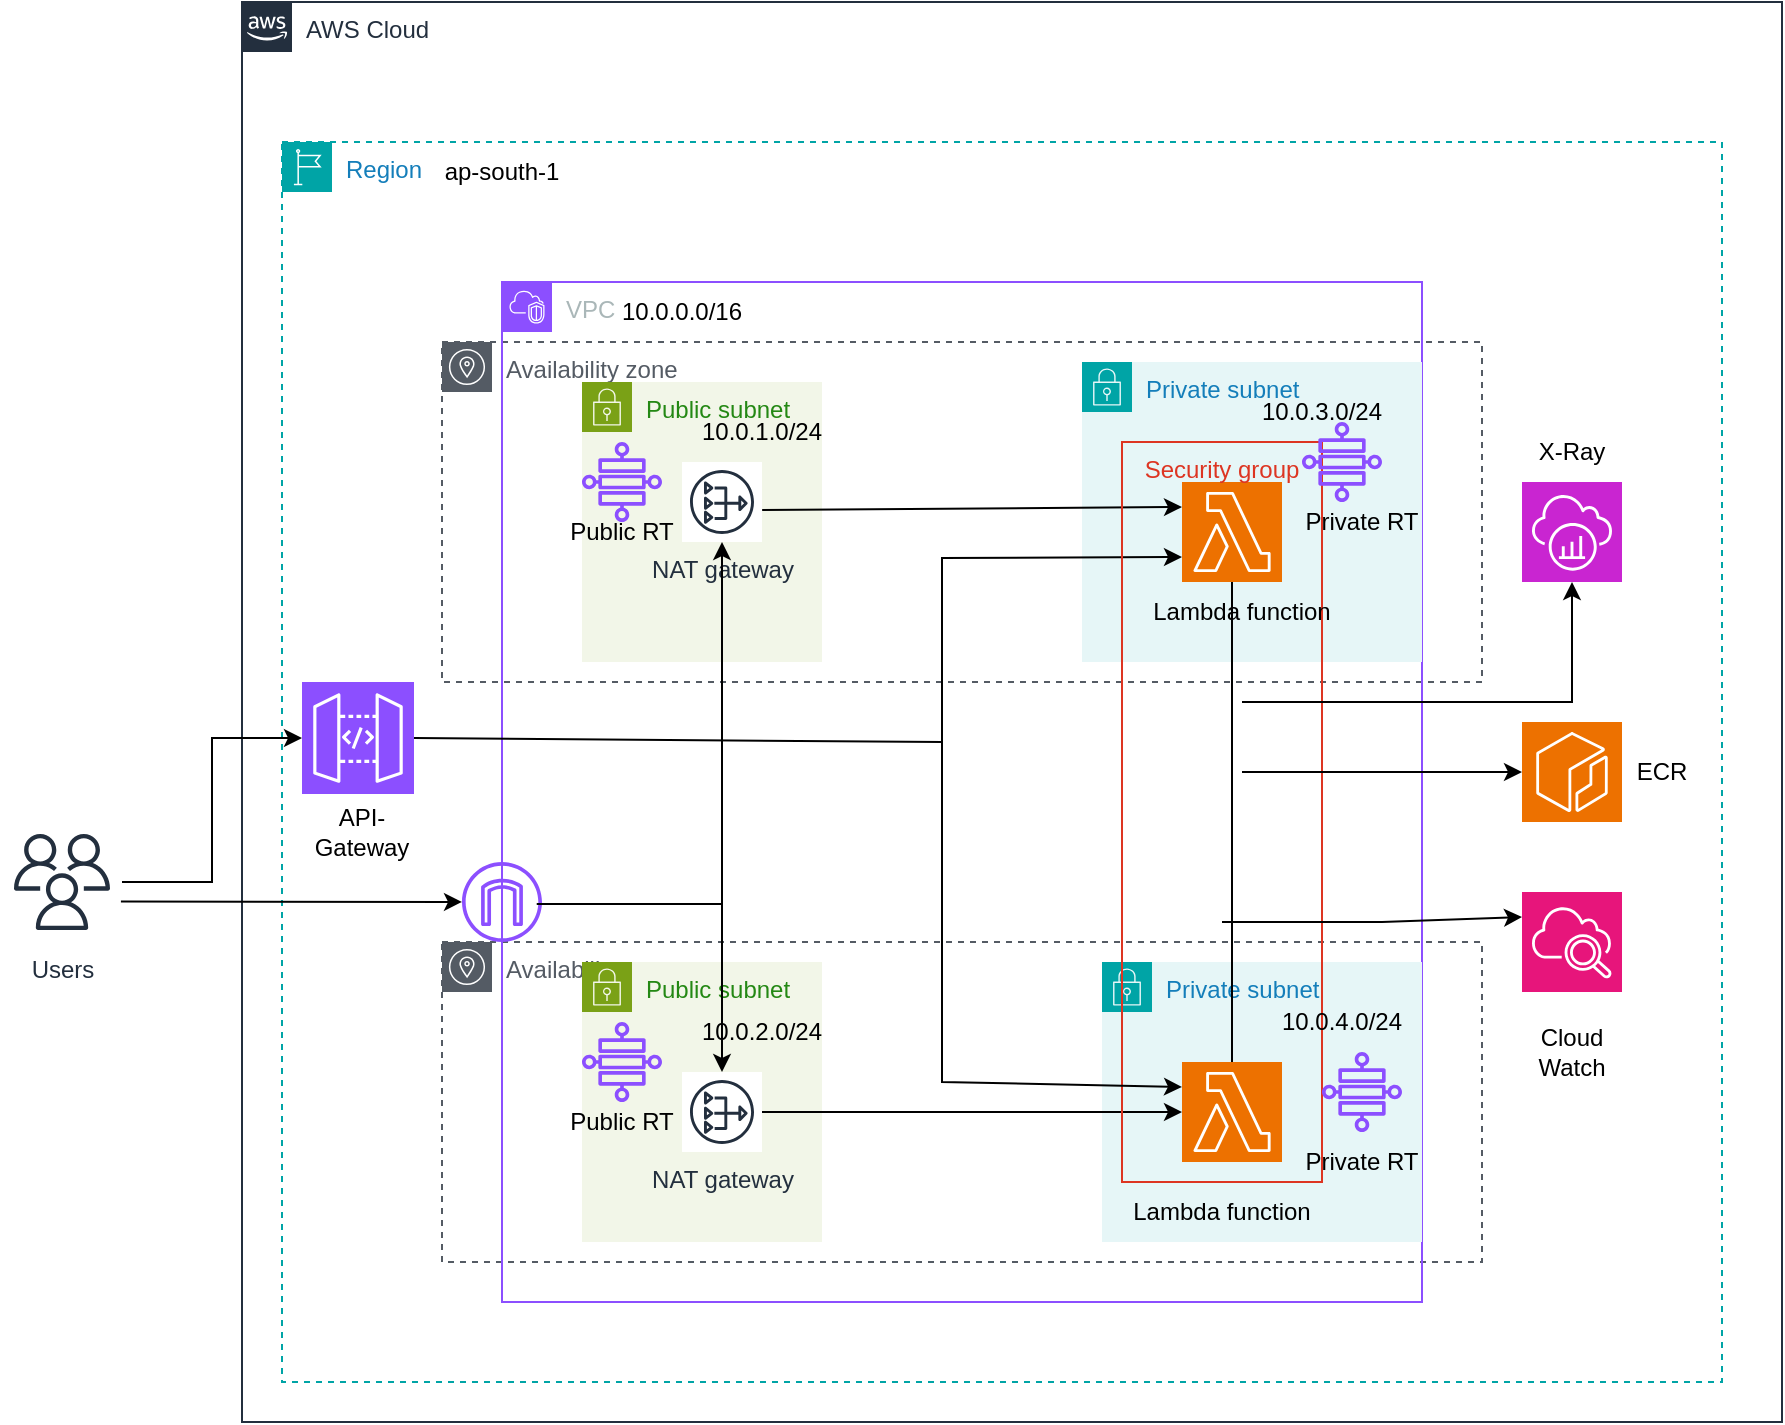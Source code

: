 <mxfile version="27.1.4">
  <diagram name="Page-1" id="jfAhbyX2eOp63YRSnzl9">
    <mxGraphModel dx="1759" dy="398" grid="1" gridSize="10" guides="1" tooltips="1" connect="1" arrows="1" fold="1" page="1" pageScale="1" pageWidth="850" pageHeight="1100" math="0" shadow="0">
      <root>
        <mxCell id="0" />
        <mxCell id="1" parent="0" />
        <mxCell id="ALRQXiXXtii0tYJGCcoE-1" value="AWS Cloud" style="points=[[0,0],[0.25,0],[0.5,0],[0.75,0],[1,0],[1,0.25],[1,0.5],[1,0.75],[1,1],[0.75,1],[0.5,1],[0.25,1],[0,1],[0,0.75],[0,0.5],[0,0.25]];outlineConnect=0;gradientColor=none;html=1;whiteSpace=wrap;fontSize=12;fontStyle=0;container=1;pointerEvents=0;collapsible=0;recursiveResize=0;shape=mxgraph.aws4.group;grIcon=mxgraph.aws4.group_aws_cloud_alt;strokeColor=#232F3E;fillColor=none;verticalAlign=top;align=left;spacingLeft=30;fontColor=#232F3E;dashed=0;" parent="1" vertex="1">
          <mxGeometry x="30" y="110" width="770" height="710" as="geometry" />
        </mxCell>
        <mxCell id="ALRQXiXXtii0tYJGCcoE-2" value="Region" style="points=[[0,0],[0.25,0],[0.5,0],[0.75,0],[1,0],[1,0.25],[1,0.5],[1,0.75],[1,1],[0.75,1],[0.5,1],[0.25,1],[0,1],[0,0.75],[0,0.5],[0,0.25]];outlineConnect=0;gradientColor=none;html=1;whiteSpace=wrap;fontSize=12;fontStyle=0;container=1;pointerEvents=0;collapsible=0;recursiveResize=0;shape=mxgraph.aws4.group;grIcon=mxgraph.aws4.group_region;strokeColor=#00A4A6;fillColor=none;verticalAlign=top;align=left;spacingLeft=30;fontColor=#147EBA;dashed=1;" parent="1" vertex="1">
          <mxGeometry x="50" y="180" width="720" height="620" as="geometry" />
        </mxCell>
        <mxCell id="ALRQXiXXtii0tYJGCcoE-4" value="Availability zone" style="sketch=0;outlineConnect=0;gradientColor=none;html=1;whiteSpace=wrap;fontSize=12;fontStyle=0;shape=mxgraph.aws4.group;grIcon=mxgraph.aws4.group_availability_zone;strokeColor=#545B64;fillColor=none;verticalAlign=top;align=left;spacingLeft=30;fontColor=#545B64;dashed=1;" parent="ALRQXiXXtii0tYJGCcoE-2" vertex="1">
          <mxGeometry x="80" y="100" width="520" height="170" as="geometry" />
        </mxCell>
        <mxCell id="ALRQXiXXtii0tYJGCcoE-5" value="Availability zone" style="sketch=0;outlineConnect=0;gradientColor=none;html=1;whiteSpace=wrap;fontSize=12;fontStyle=0;shape=mxgraph.aws4.group;grIcon=mxgraph.aws4.group_availability_zone;strokeColor=#545B64;fillColor=none;verticalAlign=top;align=left;spacingLeft=30;fontColor=#545B64;dashed=1;" parent="ALRQXiXXtii0tYJGCcoE-2" vertex="1">
          <mxGeometry x="80" y="400" width="520" height="160" as="geometry" />
        </mxCell>
        <mxCell id="ALRQXiXXtii0tYJGCcoE-6" value="VPC" style="points=[[0,0],[0.25,0],[0.5,0],[0.75,0],[1,0],[1,0.25],[1,0.5],[1,0.75],[1,1],[0.75,1],[0.5,1],[0.25,1],[0,1],[0,0.75],[0,0.5],[0,0.25]];outlineConnect=0;gradientColor=none;html=1;whiteSpace=wrap;fontSize=12;fontStyle=0;container=1;pointerEvents=0;collapsible=0;recursiveResize=0;shape=mxgraph.aws4.group;grIcon=mxgraph.aws4.group_vpc2;strokeColor=#8C4FFF;fillColor=none;verticalAlign=top;align=left;spacingLeft=30;fontColor=#AAB7B8;dashed=0;" parent="ALRQXiXXtii0tYJGCcoE-2" vertex="1">
          <mxGeometry x="110" y="70" width="460" height="510" as="geometry" />
        </mxCell>
        <mxCell id="ALRQXiXXtii0tYJGCcoE-7" value="Public subnet" style="points=[[0,0],[0.25,0],[0.5,0],[0.75,0],[1,0],[1,0.25],[1,0.5],[1,0.75],[1,1],[0.75,1],[0.5,1],[0.25,1],[0,1],[0,0.75],[0,0.5],[0,0.25]];outlineConnect=0;gradientColor=none;html=1;whiteSpace=wrap;fontSize=12;fontStyle=0;container=1;pointerEvents=0;collapsible=0;recursiveResize=0;shape=mxgraph.aws4.group;grIcon=mxgraph.aws4.group_security_group;grStroke=0;strokeColor=#7AA116;fillColor=#F2F6E8;verticalAlign=top;align=left;spacingLeft=30;fontColor=#248814;dashed=0;" parent="ALRQXiXXtii0tYJGCcoE-6" vertex="1">
          <mxGeometry x="40" y="50" width="120" height="140" as="geometry" />
        </mxCell>
        <mxCell id="7x4J9mubVPRzAdWNJUIi-34" value="" style="sketch=0;outlineConnect=0;fontColor=#232F3E;gradientColor=none;fillColor=#8C4FFF;strokeColor=none;dashed=0;verticalLabelPosition=bottom;verticalAlign=top;align=center;html=1;fontSize=12;fontStyle=0;aspect=fixed;pointerEvents=1;shape=mxgraph.aws4.cloud_wan_transit_gateway_route_table_attachment;" vertex="1" parent="ALRQXiXXtii0tYJGCcoE-7">
          <mxGeometry y="30" width="40" height="40" as="geometry" />
        </mxCell>
        <mxCell id="ALRQXiXXtii0tYJGCcoE-8" value="Public subnet" style="points=[[0,0],[0.25,0],[0.5,0],[0.75,0],[1,0],[1,0.25],[1,0.5],[1,0.75],[1,1],[0.75,1],[0.5,1],[0.25,1],[0,1],[0,0.75],[0,0.5],[0,0.25]];outlineConnect=0;gradientColor=none;html=1;whiteSpace=wrap;fontSize=12;fontStyle=0;container=1;pointerEvents=0;collapsible=0;recursiveResize=0;shape=mxgraph.aws4.group;grIcon=mxgraph.aws4.group_security_group;grStroke=0;strokeColor=#7AA116;fillColor=#F2F6E8;verticalAlign=top;align=left;spacingLeft=30;fontColor=#248814;dashed=0;" parent="ALRQXiXXtii0tYJGCcoE-6" vertex="1">
          <mxGeometry x="40" y="340" width="120" height="140" as="geometry" />
        </mxCell>
        <mxCell id="ALRQXiXXtii0tYJGCcoE-9" value="Private subnet" style="points=[[0,0],[0.25,0],[0.5,0],[0.75,0],[1,0],[1,0.25],[1,0.5],[1,0.75],[1,1],[0.75,1],[0.5,1],[0.25,1],[0,1],[0,0.75],[0,0.5],[0,0.25]];outlineConnect=0;gradientColor=none;html=1;whiteSpace=wrap;fontSize=12;fontStyle=0;container=1;pointerEvents=0;collapsible=0;recursiveResize=0;shape=mxgraph.aws4.group;grIcon=mxgraph.aws4.group_security_group;grStroke=0;strokeColor=#00A4A6;fillColor=#E6F6F7;verticalAlign=top;align=left;spacingLeft=30;fontColor=#147EBA;dashed=0;" parent="ALRQXiXXtii0tYJGCcoE-6" vertex="1">
          <mxGeometry x="290" y="40" width="170" height="150" as="geometry" />
        </mxCell>
        <mxCell id="7x4J9mubVPRzAdWNJUIi-46" value="Private RT" style="text;html=1;align=center;verticalAlign=middle;whiteSpace=wrap;rounded=0;" vertex="1" parent="ALRQXiXXtii0tYJGCcoE-9">
          <mxGeometry x="110" y="65" width="60" height="30" as="geometry" />
        </mxCell>
        <mxCell id="ALRQXiXXtii0tYJGCcoE-10" value="Private subnet" style="points=[[0,0],[0.25,0],[0.5,0],[0.75,0],[1,0],[1,0.25],[1,0.5],[1,0.75],[1,1],[0.75,1],[0.5,1],[0.25,1],[0,1],[0,0.75],[0,0.5],[0,0.25]];outlineConnect=0;gradientColor=none;html=1;whiteSpace=wrap;fontSize=12;fontStyle=0;container=1;pointerEvents=0;collapsible=0;recursiveResize=0;shape=mxgraph.aws4.group;grIcon=mxgraph.aws4.group_security_group;grStroke=0;strokeColor=#00A4A6;fillColor=#E6F6F7;verticalAlign=top;align=left;spacingLeft=30;fontColor=#147EBA;dashed=0;" parent="ALRQXiXXtii0tYJGCcoE-6" vertex="1">
          <mxGeometry x="300" y="340" width="160" height="140" as="geometry" />
        </mxCell>
        <mxCell id="7x4J9mubVPRzAdWNJUIi-45" value="Private RT" style="text;html=1;align=center;verticalAlign=middle;whiteSpace=wrap;rounded=0;" vertex="1" parent="ALRQXiXXtii0tYJGCcoE-10">
          <mxGeometry x="100" y="85" width="60" height="30" as="geometry" />
        </mxCell>
        <mxCell id="7x4J9mubVPRzAdWNJUIi-28" value="10.0.0.0/16" style="text;html=1;align=center;verticalAlign=middle;whiteSpace=wrap;rounded=0;" vertex="1" parent="ALRQXiXXtii0tYJGCcoE-6">
          <mxGeometry x="60" width="60" height="30" as="geometry" />
        </mxCell>
        <mxCell id="7x4J9mubVPRzAdWNJUIi-1" value="" style="sketch=0;points=[[0,0,0],[0.25,0,0],[0.5,0,0],[0.75,0,0],[1,0,0],[0,1,0],[0.25,1,0],[0.5,1,0],[0.75,1,0],[1,1,0],[0,0.25,0],[0,0.5,0],[0,0.75,0],[1,0.25,0],[1,0.5,0],[1,0.75,0]];outlineConnect=0;fontColor=#232F3E;fillColor=#8C4FFF;strokeColor=#ffffff;dashed=0;verticalLabelPosition=bottom;verticalAlign=top;align=center;html=1;fontSize=12;fontStyle=0;aspect=fixed;shape=mxgraph.aws4.resourceIcon;resIcon=mxgraph.aws4.api_gateway;" vertex="1" parent="ALRQXiXXtii0tYJGCcoE-2">
          <mxGeometry x="10" y="270" width="56" height="56" as="geometry" />
        </mxCell>
        <mxCell id="7x4J9mubVPRzAdWNJUIi-2" value="" style="sketch=0;outlineConnect=0;fontColor=#232F3E;gradientColor=none;fillColor=#8C4FFF;strokeColor=none;dashed=0;verticalLabelPosition=bottom;verticalAlign=top;align=center;html=1;fontSize=12;fontStyle=0;aspect=fixed;pointerEvents=1;shape=mxgraph.aws4.internet_gateway;" vertex="1" parent="ALRQXiXXtii0tYJGCcoE-2">
          <mxGeometry x="90" y="360" width="40" height="40" as="geometry" />
        </mxCell>
        <mxCell id="7x4J9mubVPRzAdWNJUIi-4" value="NAT gateway" style="sketch=0;outlineConnect=0;fontColor=#232F3E;gradientColor=none;strokeColor=#232F3E;fillColor=#ffffff;dashed=0;verticalLabelPosition=bottom;verticalAlign=top;align=center;html=1;fontSize=12;fontStyle=0;aspect=fixed;shape=mxgraph.aws4.resourceIcon;resIcon=mxgraph.aws4.nat_gateway;" vertex="1" parent="ALRQXiXXtii0tYJGCcoE-2">
          <mxGeometry x="200" y="160" width="40" height="40" as="geometry" />
        </mxCell>
        <mxCell id="7x4J9mubVPRzAdWNJUIi-6" value="" style="sketch=0;points=[[0,0,0],[0.25,0,0],[0.5,0,0],[0.75,0,0],[1,0,0],[0,1,0],[0.25,1,0],[0.5,1,0],[0.75,1,0],[1,1,0],[0,0.25,0],[0,0.5,0],[0,0.75,0],[1,0.25,0],[1,0.5,0],[1,0.75,0]];outlineConnect=0;fontColor=#232F3E;fillColor=#ED7100;strokeColor=#ffffff;dashed=0;verticalLabelPosition=bottom;verticalAlign=top;align=center;html=1;fontSize=12;fontStyle=0;aspect=fixed;shape=mxgraph.aws4.resourceIcon;resIcon=mxgraph.aws4.lambda;" vertex="1" parent="ALRQXiXXtii0tYJGCcoE-2">
          <mxGeometry x="450" y="170" width="50" height="50" as="geometry" />
        </mxCell>
        <mxCell id="7x4J9mubVPRzAdWNJUIi-8" value="" style="sketch=0;points=[[0,0,0],[0.25,0,0],[0.5,0,0],[0.75,0,0],[1,0,0],[0,1,0],[0.25,1,0],[0.5,1,0],[0.75,1,0],[1,1,0],[0,0.25,0],[0,0.5,0],[0,0.75,0],[1,0.25,0],[1,0.5,0],[1,0.75,0]];outlineConnect=0;fontColor=#232F3E;fillColor=#ED7100;strokeColor=#ffffff;dashed=0;verticalLabelPosition=bottom;verticalAlign=top;align=center;html=1;fontSize=12;fontStyle=0;aspect=fixed;shape=mxgraph.aws4.resourceIcon;resIcon=mxgraph.aws4.ecr;" vertex="1" parent="ALRQXiXXtii0tYJGCcoE-2">
          <mxGeometry x="620" y="290" width="50" height="50" as="geometry" />
        </mxCell>
        <mxCell id="7x4J9mubVPRzAdWNJUIi-9" value="" style="sketch=0;points=[[0,0,0],[0.25,0,0],[0.5,0,0],[0.75,0,0],[1,0,0],[0,1,0],[0.25,1,0],[0.5,1,0],[0.75,1,0],[1,1,0],[0,0.25,0],[0,0.5,0],[0,0.75,0],[1,0.25,0],[1,0.5,0],[1,0.75,0]];points=[[0,0,0],[0.25,0,0],[0.5,0,0],[0.75,0,0],[1,0,0],[0,1,0],[0.25,1,0],[0.5,1,0],[0.75,1,0],[1,1,0],[0,0.25,0],[0,0.5,0],[0,0.75,0],[1,0.25,0],[1,0.5,0],[1,0.75,0]];outlineConnect=0;fontColor=#232F3E;fillColor=#E7157B;strokeColor=#ffffff;dashed=0;verticalLabelPosition=bottom;verticalAlign=top;align=center;html=1;fontSize=12;fontStyle=0;aspect=fixed;shape=mxgraph.aws4.resourceIcon;resIcon=mxgraph.aws4.cloudwatch_2;" vertex="1" parent="ALRQXiXXtii0tYJGCcoE-2">
          <mxGeometry x="620" y="375" width="50" height="50" as="geometry" />
        </mxCell>
        <mxCell id="7x4J9mubVPRzAdWNJUIi-10" value="" style="sketch=0;points=[[0,0,0],[0.25,0,0],[0.5,0,0],[0.75,0,0],[1,0,0],[0,1,0],[0.25,1,0],[0.5,1,0],[0.75,1,0],[1,1,0],[0,0.25,0],[0,0.5,0],[0,0.75,0],[1,0.25,0],[1,0.5,0],[1,0.75,0]];outlineConnect=0;fontColor=#232F3E;fillColor=#C925D1;strokeColor=#ffffff;dashed=0;verticalLabelPosition=bottom;verticalAlign=top;align=center;html=1;fontSize=12;fontStyle=0;aspect=fixed;shape=mxgraph.aws4.resourceIcon;resIcon=mxgraph.aws4.xray;" vertex="1" parent="ALRQXiXXtii0tYJGCcoE-2">
          <mxGeometry x="620" y="170" width="50" height="50" as="geometry" />
        </mxCell>
        <mxCell id="7x4J9mubVPRzAdWNJUIi-13" value="" style="endArrow=classic;html=1;rounded=0;exitX=1;exitY=0.5;exitDx=0;exitDy=0;exitPerimeter=0;entryX=0;entryY=0.75;entryDx=0;entryDy=0;entryPerimeter=0;" edge="1" parent="ALRQXiXXtii0tYJGCcoE-2" source="7x4J9mubVPRzAdWNJUIi-1" target="7x4J9mubVPRzAdWNJUIi-6">
          <mxGeometry width="50" height="50" relative="1" as="geometry">
            <mxPoint x="280" y="420" as="sourcePoint" />
            <mxPoint x="330" y="370" as="targetPoint" />
            <Array as="points">
              <mxPoint x="330" y="300" />
              <mxPoint x="330" y="250" />
              <mxPoint x="330" y="208" />
            </Array>
          </mxGeometry>
        </mxCell>
        <mxCell id="7x4J9mubVPRzAdWNJUIi-15" value="" style="endArrow=none;html=1;rounded=0;entryX=0.5;entryY=1;entryDx=0;entryDy=0;entryPerimeter=0;" edge="1" parent="ALRQXiXXtii0tYJGCcoE-2" source="7x4J9mubVPRzAdWNJUIi-7" target="7x4J9mubVPRzAdWNJUIi-6">
          <mxGeometry width="50" height="50" relative="1" as="geometry">
            <mxPoint x="280" y="330" as="sourcePoint" />
            <mxPoint x="330" y="280" as="targetPoint" />
          </mxGeometry>
        </mxCell>
        <mxCell id="7x4J9mubVPRzAdWNJUIi-20" value="" style="endArrow=classic;html=1;rounded=0;exitX=0.934;exitY=0.524;exitDx=0;exitDy=0;exitPerimeter=0;" edge="1" parent="ALRQXiXXtii0tYJGCcoE-2" source="7x4J9mubVPRzAdWNJUIi-2" target="7x4J9mubVPRzAdWNJUIi-4">
          <mxGeometry width="50" height="50" relative="1" as="geometry">
            <mxPoint x="280" y="330" as="sourcePoint" />
            <mxPoint x="330" y="280" as="targetPoint" />
            <Array as="points">
              <mxPoint x="220" y="381" />
            </Array>
          </mxGeometry>
        </mxCell>
        <mxCell id="7x4J9mubVPRzAdWNJUIi-21" value="" style="endArrow=classic;html=1;rounded=0;entryX=0;entryY=0.25;entryDx=0;entryDy=0;entryPerimeter=0;exitX=1.002;exitY=0.6;exitDx=0;exitDy=0;exitPerimeter=0;" edge="1" parent="ALRQXiXXtii0tYJGCcoE-2" source="7x4J9mubVPRzAdWNJUIi-4" target="7x4J9mubVPRzAdWNJUIi-6">
          <mxGeometry width="50" height="50" relative="1" as="geometry">
            <mxPoint x="280" y="330" as="sourcePoint" />
            <mxPoint x="330" y="280" as="targetPoint" />
          </mxGeometry>
        </mxCell>
        <mxCell id="7x4J9mubVPRzAdWNJUIi-5" value="NAT gateway" style="sketch=0;outlineConnect=0;fontColor=#232F3E;gradientColor=none;strokeColor=#232F3E;fillColor=#ffffff;dashed=0;verticalLabelPosition=bottom;verticalAlign=top;align=center;html=1;fontSize=12;fontStyle=0;aspect=fixed;shape=mxgraph.aws4.resourceIcon;resIcon=mxgraph.aws4.nat_gateway;" vertex="1" parent="ALRQXiXXtii0tYJGCcoE-2">
          <mxGeometry x="200" y="465" width="40" height="40" as="geometry" />
        </mxCell>
        <mxCell id="7x4J9mubVPRzAdWNJUIi-23" value="" style="endArrow=classic;html=1;rounded=0;entryX=0;entryY=0.5;entryDx=0;entryDy=0;entryPerimeter=0;" edge="1" parent="ALRQXiXXtii0tYJGCcoE-2" source="7x4J9mubVPRzAdWNJUIi-5" target="7x4J9mubVPRzAdWNJUIi-7">
          <mxGeometry width="50" height="50" relative="1" as="geometry">
            <mxPoint x="280" y="420" as="sourcePoint" />
            <mxPoint x="440" y="510" as="targetPoint" />
          </mxGeometry>
        </mxCell>
        <mxCell id="7x4J9mubVPRzAdWNJUIi-7" value="" style="sketch=0;points=[[0,0,0],[0.25,0,0],[0.5,0,0],[0.75,0,0],[1,0,0],[0,1,0],[0.25,1,0],[0.5,1,0],[0.75,1,0],[1,1,0],[0,0.25,0],[0,0.5,0],[0,0.75,0],[1,0.25,0],[1,0.5,0],[1,0.75,0]];outlineConnect=0;fontColor=#232F3E;fillColor=#ED7100;strokeColor=#ffffff;dashed=0;verticalLabelPosition=bottom;verticalAlign=top;align=center;html=1;fontSize=12;fontStyle=0;aspect=fixed;shape=mxgraph.aws4.resourceIcon;resIcon=mxgraph.aws4.lambda;" vertex="1" parent="ALRQXiXXtii0tYJGCcoE-2">
          <mxGeometry x="450" y="460" width="50" height="50" as="geometry" />
        </mxCell>
        <mxCell id="7x4J9mubVPRzAdWNJUIi-26" value="Security group" style="fillColor=none;strokeColor=#DD3522;verticalAlign=top;fontStyle=0;fontColor=#DD3522;whiteSpace=wrap;html=1;" vertex="1" parent="ALRQXiXXtii0tYJGCcoE-2">
          <mxGeometry x="420" y="150" width="100" height="370" as="geometry" />
        </mxCell>
        <mxCell id="7x4J9mubVPRzAdWNJUIi-27" value="ap-south-1" style="text;html=1;align=center;verticalAlign=middle;whiteSpace=wrap;rounded=0;" vertex="1" parent="ALRQXiXXtii0tYJGCcoE-2">
          <mxGeometry x="80" width="60" height="30" as="geometry" />
        </mxCell>
        <mxCell id="7x4J9mubVPRzAdWNJUIi-29" value="10.0.1.0/24" style="text;html=1;align=center;verticalAlign=middle;whiteSpace=wrap;rounded=0;" vertex="1" parent="ALRQXiXXtii0tYJGCcoE-2">
          <mxGeometry x="210" y="130" width="60" height="30" as="geometry" />
        </mxCell>
        <mxCell id="7x4J9mubVPRzAdWNJUIi-30" value="10.0.3.0/24" style="text;html=1;align=center;verticalAlign=middle;whiteSpace=wrap;rounded=0;" vertex="1" parent="ALRQXiXXtii0tYJGCcoE-2">
          <mxGeometry x="490" y="120" width="60" height="30" as="geometry" />
        </mxCell>
        <mxCell id="7x4J9mubVPRzAdWNJUIi-32" value="10.0.4.0/24" style="text;html=1;align=center;verticalAlign=middle;whiteSpace=wrap;rounded=0;" vertex="1" parent="ALRQXiXXtii0tYJGCcoE-2">
          <mxGeometry x="500" y="425" width="60" height="30" as="geometry" />
        </mxCell>
        <mxCell id="7x4J9mubVPRzAdWNJUIi-31" value="10.0.2.0/24" style="text;html=1;align=center;verticalAlign=middle;whiteSpace=wrap;rounded=0;" vertex="1" parent="ALRQXiXXtii0tYJGCcoE-2">
          <mxGeometry x="210" y="430" width="60" height="30" as="geometry" />
        </mxCell>
        <mxCell id="7x4J9mubVPRzAdWNJUIi-33" value="" style="sketch=0;outlineConnect=0;fontColor=#232F3E;gradientColor=none;fillColor=#8C4FFF;strokeColor=none;dashed=0;verticalLabelPosition=bottom;verticalAlign=top;align=center;html=1;fontSize=12;fontStyle=0;aspect=fixed;pointerEvents=1;shape=mxgraph.aws4.cloud_wan_transit_gateway_route_table_attachment;" vertex="1" parent="ALRQXiXXtii0tYJGCcoE-2">
          <mxGeometry x="150" y="440" width="40" height="40" as="geometry" />
        </mxCell>
        <mxCell id="7x4J9mubVPRzAdWNJUIi-35" value="" style="sketch=0;outlineConnect=0;fontColor=#232F3E;gradientColor=none;fillColor=#8C4FFF;strokeColor=none;dashed=0;verticalLabelPosition=bottom;verticalAlign=top;align=center;html=1;fontSize=12;fontStyle=0;aspect=fixed;pointerEvents=1;shape=mxgraph.aws4.cloud_wan_transit_gateway_route_table_attachment;" vertex="1" parent="ALRQXiXXtii0tYJGCcoE-2">
          <mxGeometry x="510" y="140" width="40" height="40" as="geometry" />
        </mxCell>
        <mxCell id="7x4J9mubVPRzAdWNJUIi-36" value="" style="sketch=0;outlineConnect=0;fontColor=#232F3E;gradientColor=none;fillColor=#8C4FFF;strokeColor=none;dashed=0;verticalLabelPosition=bottom;verticalAlign=top;align=center;html=1;fontSize=12;fontStyle=0;aspect=fixed;pointerEvents=1;shape=mxgraph.aws4.cloud_wan_transit_gateway_route_table_attachment;" vertex="1" parent="ALRQXiXXtii0tYJGCcoE-2">
          <mxGeometry x="520" y="455" width="40" height="40" as="geometry" />
        </mxCell>
        <mxCell id="7x4J9mubVPRzAdWNJUIi-37" value="Lambda function" style="text;html=1;align=center;verticalAlign=middle;whiteSpace=wrap;rounded=0;" vertex="1" parent="ALRQXiXXtii0tYJGCcoE-2">
          <mxGeometry x="420" y="520" width="100" height="30" as="geometry" />
        </mxCell>
        <mxCell id="7x4J9mubVPRzAdWNJUIi-38" value="Lambda function" style="text;html=1;align=center;verticalAlign=middle;whiteSpace=wrap;rounded=0;" vertex="1" parent="ALRQXiXXtii0tYJGCcoE-2">
          <mxGeometry x="430" y="220" width="100" height="30" as="geometry" />
        </mxCell>
        <mxCell id="7x4J9mubVPRzAdWNJUIi-39" value="API-Gateway" style="text;html=1;align=center;verticalAlign=middle;whiteSpace=wrap;rounded=0;" vertex="1" parent="ALRQXiXXtii0tYJGCcoE-2">
          <mxGeometry x="10" y="330" width="60" height="30" as="geometry" />
        </mxCell>
        <mxCell id="7x4J9mubVPRzAdWNJUIi-40" value="ECR" style="text;html=1;align=center;verticalAlign=middle;whiteSpace=wrap;rounded=0;" vertex="1" parent="ALRQXiXXtii0tYJGCcoE-2">
          <mxGeometry x="660" y="300" width="60" height="30" as="geometry" />
        </mxCell>
        <mxCell id="7x4J9mubVPRzAdWNJUIi-41" value="Cloud Watch" style="text;html=1;align=center;verticalAlign=middle;whiteSpace=wrap;rounded=0;" vertex="1" parent="ALRQXiXXtii0tYJGCcoE-2">
          <mxGeometry x="615" y="440" width="60" height="30" as="geometry" />
        </mxCell>
        <mxCell id="7x4J9mubVPRzAdWNJUIi-42" value="X-Ray" style="text;html=1;align=center;verticalAlign=middle;whiteSpace=wrap;rounded=0;" vertex="1" parent="ALRQXiXXtii0tYJGCcoE-2">
          <mxGeometry x="615" y="140" width="60" height="30" as="geometry" />
        </mxCell>
        <mxCell id="7x4J9mubVPRzAdWNJUIi-43" value="Public RT" style="text;html=1;align=center;verticalAlign=middle;whiteSpace=wrap;rounded=0;" vertex="1" parent="ALRQXiXXtii0tYJGCcoE-2">
          <mxGeometry x="140" y="180" width="60" height="30" as="geometry" />
        </mxCell>
        <mxCell id="7x4J9mubVPRzAdWNJUIi-44" value="Public RT" style="text;html=1;align=center;verticalAlign=middle;whiteSpace=wrap;rounded=0;" vertex="1" parent="ALRQXiXXtii0tYJGCcoE-2">
          <mxGeometry x="140" y="475" width="60" height="30" as="geometry" />
        </mxCell>
        <mxCell id="7x4J9mubVPRzAdWNJUIi-12" value="" style="edgeStyle=orthogonalEdgeStyle;rounded=0;orthogonalLoop=1;jettySize=auto;html=1;entryX=0;entryY=0.5;entryDx=0;entryDy=0;entryPerimeter=0;" edge="1" parent="1" source="7x4J9mubVPRzAdWNJUIi-3" target="7x4J9mubVPRzAdWNJUIi-1">
          <mxGeometry relative="1" as="geometry" />
        </mxCell>
        <mxCell id="7x4J9mubVPRzAdWNJUIi-3" value="Users" style="sketch=0;outlineConnect=0;fontColor=#232F3E;gradientColor=none;strokeColor=#232F3E;fillColor=#ffffff;dashed=0;verticalLabelPosition=bottom;verticalAlign=top;align=center;html=1;fontSize=12;fontStyle=0;aspect=fixed;shape=mxgraph.aws4.resourceIcon;resIcon=mxgraph.aws4.users;" vertex="1" parent="1">
          <mxGeometry x="-90" y="520" width="60" height="60" as="geometry" />
        </mxCell>
        <mxCell id="7x4J9mubVPRzAdWNJUIi-16" value="" style="endArrow=classic;html=1;rounded=0;entryX=0;entryY=0.5;entryDx=0;entryDy=0;entryPerimeter=0;" edge="1" parent="1" target="7x4J9mubVPRzAdWNJUIi-8">
          <mxGeometry width="50" height="50" relative="1" as="geometry">
            <mxPoint x="530" y="495" as="sourcePoint" />
            <mxPoint x="380" y="460" as="targetPoint" />
          </mxGeometry>
        </mxCell>
        <mxCell id="7x4J9mubVPRzAdWNJUIi-17" value="" style="endArrow=classic;html=1;rounded=0;entryX=0;entryY=0.25;entryDx=0;entryDy=0;entryPerimeter=0;" edge="1" parent="1" target="7x4J9mubVPRzAdWNJUIi-9">
          <mxGeometry width="50" height="50" relative="1" as="geometry">
            <mxPoint x="520" y="570" as="sourcePoint" />
            <mxPoint x="670" y="580" as="targetPoint" />
            <Array as="points">
              <mxPoint x="600" y="570" />
            </Array>
          </mxGeometry>
        </mxCell>
        <mxCell id="7x4J9mubVPRzAdWNJUIi-18" value="" style="endArrow=classic;html=1;rounded=0;entryX=0.5;entryY=1;entryDx=0;entryDy=0;entryPerimeter=0;" edge="1" parent="1" target="7x4J9mubVPRzAdWNJUIi-10">
          <mxGeometry width="50" height="50" relative="1" as="geometry">
            <mxPoint x="530" y="460" as="sourcePoint" />
            <mxPoint x="380" y="460" as="targetPoint" />
            <Array as="points">
              <mxPoint x="695" y="460" />
            </Array>
          </mxGeometry>
        </mxCell>
        <mxCell id="7x4J9mubVPRzAdWNJUIi-19" value="" style="endArrow=classic;html=1;rounded=0;exitX=0.991;exitY=0.663;exitDx=0;exitDy=0;exitPerimeter=0;" edge="1" parent="1" source="7x4J9mubVPRzAdWNJUIi-3" target="7x4J9mubVPRzAdWNJUIi-2">
          <mxGeometry width="50" height="50" relative="1" as="geometry">
            <mxPoint x="330" y="690" as="sourcePoint" />
            <mxPoint x="380" y="640" as="targetPoint" />
          </mxGeometry>
        </mxCell>
        <mxCell id="7x4J9mubVPRzAdWNJUIi-24" value="" style="endArrow=classic;html=1;rounded=0;entryX=0;entryY=0.25;entryDx=0;entryDy=0;entryPerimeter=0;" edge="1" parent="1" target="7x4J9mubVPRzAdWNJUIi-7">
          <mxGeometry width="50" height="50" relative="1" as="geometry">
            <mxPoint x="380" y="480" as="sourcePoint" />
            <mxPoint x="380" y="640" as="targetPoint" />
            <Array as="points">
              <mxPoint x="380" y="650" />
            </Array>
          </mxGeometry>
        </mxCell>
        <mxCell id="7x4J9mubVPRzAdWNJUIi-25" value="" style="endArrow=classic;html=1;rounded=0;" edge="1" parent="1" target="7x4J9mubVPRzAdWNJUIi-5">
          <mxGeometry width="50" height="50" relative="1" as="geometry">
            <mxPoint x="270" y="560" as="sourcePoint" />
            <mxPoint x="380" y="550" as="targetPoint" />
          </mxGeometry>
        </mxCell>
      </root>
    </mxGraphModel>
  </diagram>
</mxfile>
